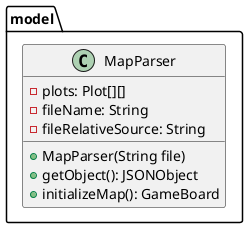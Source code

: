 @startuml
'https://plantuml.com/class-diagram

package model {
    class MapParser {
    - plots: Plot[][]
    - fileName: String
    - fileRelativeSource: String
    + MapParser(String file)
    + getObject(): JSONObject
    + initializeMap(): GameBoard
    }
}

@enduml